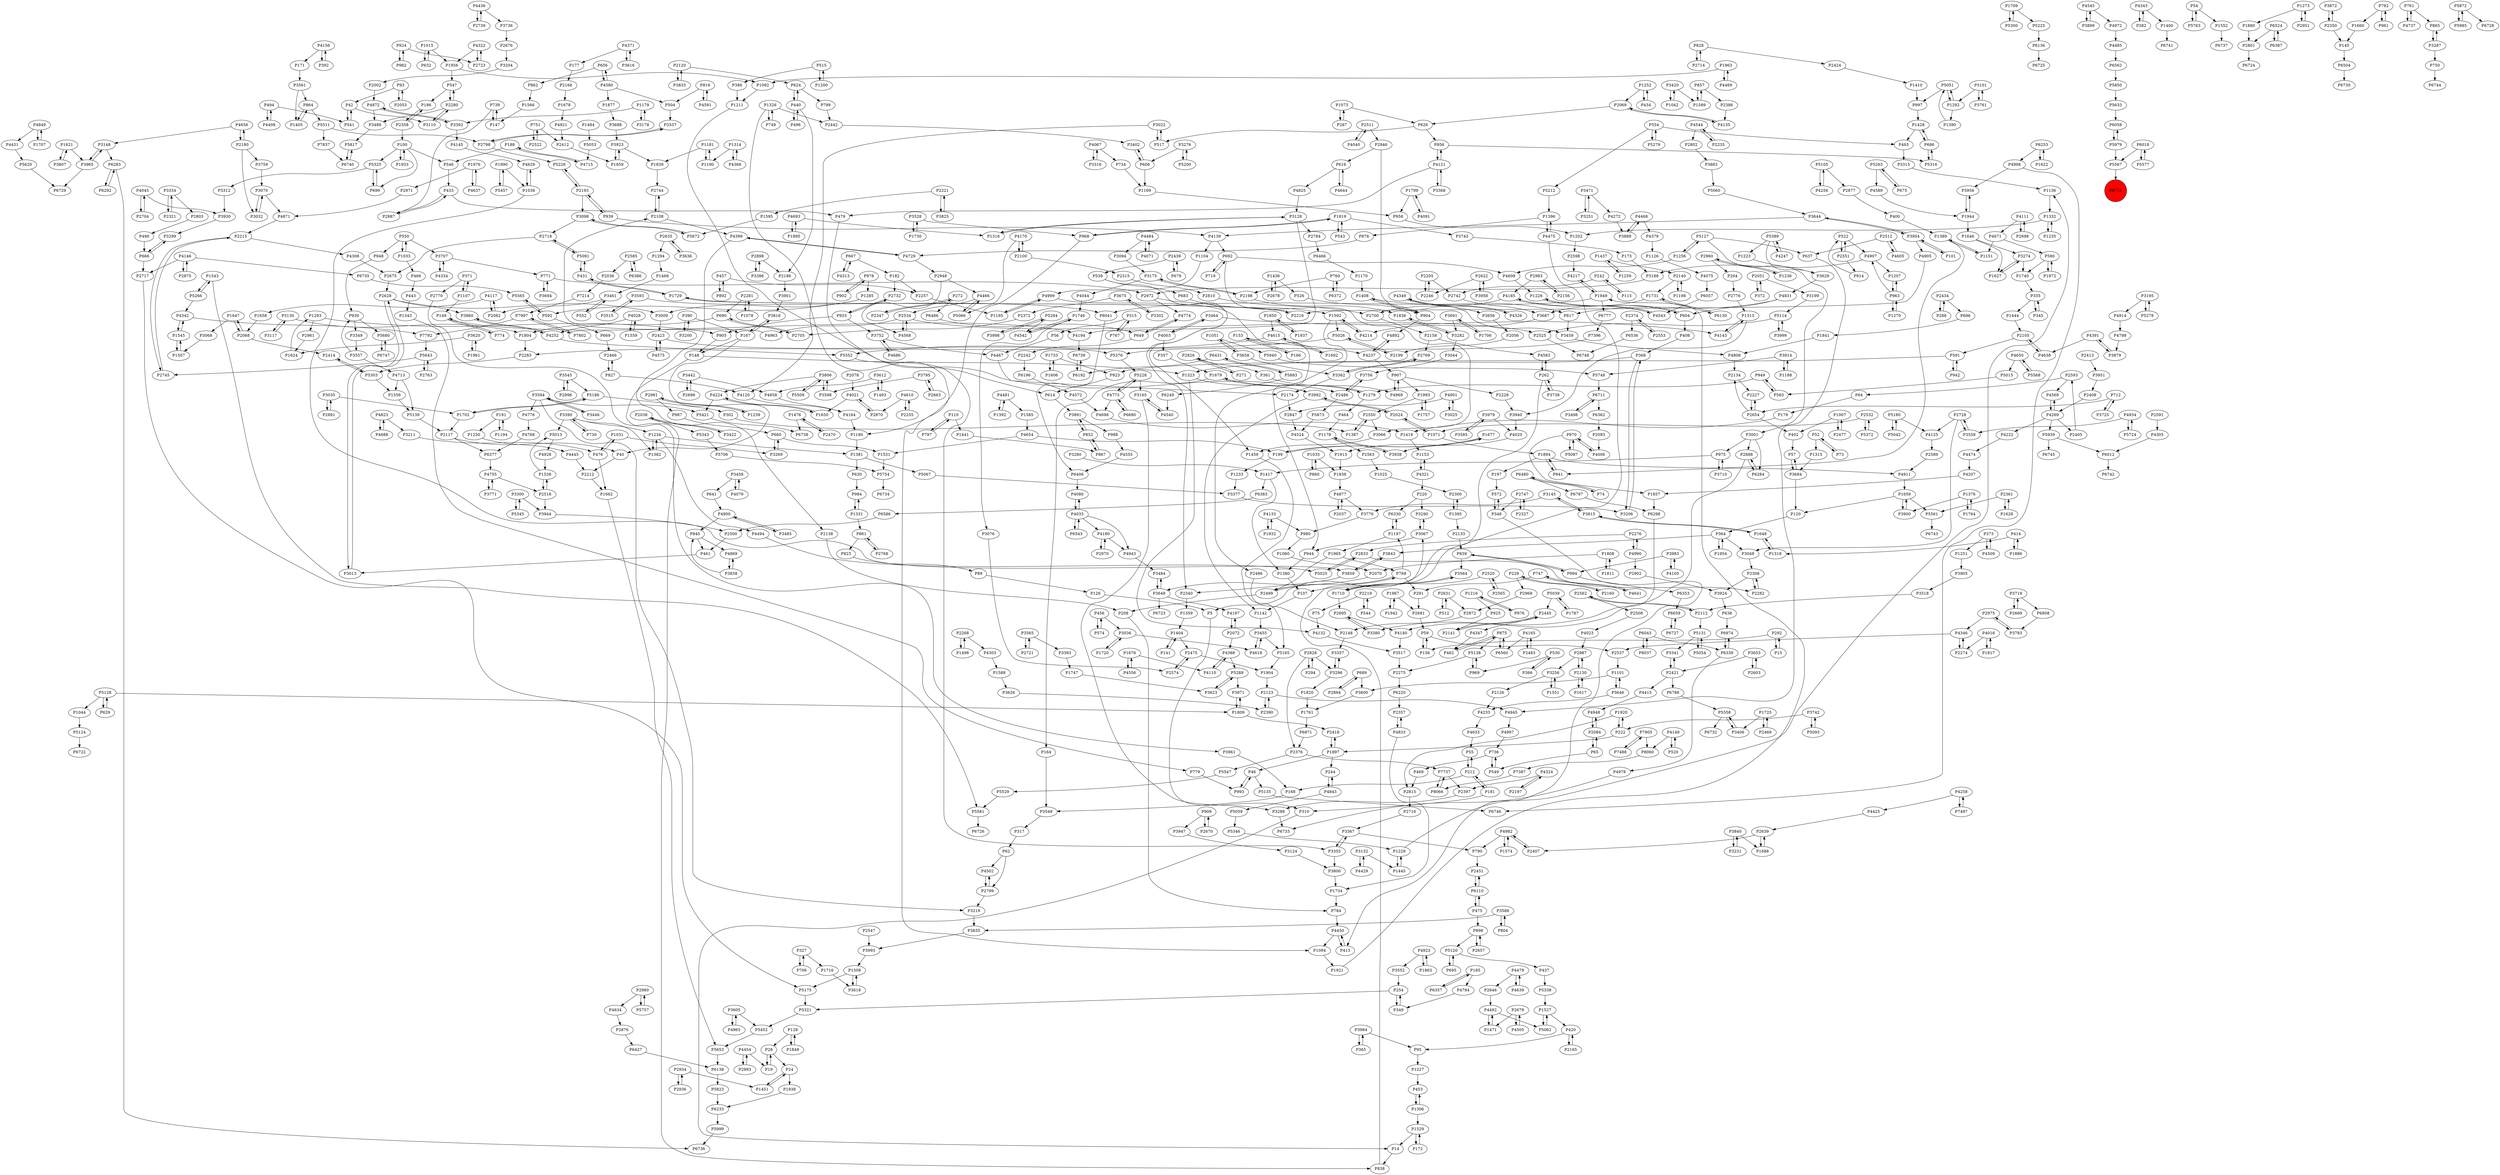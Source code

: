 digraph {
	P1428 -> P493
	P4445 -> P2212
	P2442 -> P3402
	P968 -> P1180
	P4877 -> P2037
	P2072 -> P4197
	P2358 -> P100
	P3761 -> P3101
	P1709 -> P5300
	P1007 -> P2477
	P4133 -> P1932
	P4143 -> P1313
	P3992 -> P2024
	P2961 -> P1624
	P3165 -> P3288
	P504 -> P3337
	P89 -> P126
	P3464 -> P4143
	P5568 -> P4650
	P1223 -> P3629
	P5053 -> P4715
	P5343 -> P5706
	P839 -> P994
	P1376 -> P1764
	P4033 -> P4180
	P4197 -> P2072
	P2002 -> P4872
	P1252 -> P434
	P14 -> P838
	P768 -> P1197
	P6562 -> P5850
	P4020 -> P1913
	P1436 -> P526
	P6233 -> P5999
	P6536 -> P6748
	P2728 -> P4125
	P3648 -> P4197
	P4140 -> P3517
	P4871 -> P2215
	P5062 -> P1527
	P4544 -> P2802
	P4222 -> P4474
	P2108 -> P4399
	P3302 -> P3675
	P1894 -> P197
	P335 -> P1444
	P1993 -> P1757
	P7905 -> P7488
	P3464 -> P4003
	P1731 -> P6130
	P1809 -> P2418
	P420 -> P2165
	P2993 -> P4454
	P5087 -> P970
	P1404 -> P141
	P4715 -> P188
	P4117 -> P1658
	P5135 -> P6746
	P1897 -> P2418
	P898 -> P2657
	P6298 -> P3380
	P3586 -> P804
	P1877 -> P3688
	P827 -> P2466
	P2551 -> P914
	P4431 -> P5620
	P2423 -> P5376
	P2888 -> P6284
	P1313 -> P4143
	P4755 -> P3771
	P1498 -> P2268
	P3274 -> P1627
	P4349 -> P4326
	P768 -> P2499
	P686 -> P5316
	P1710 -> P2695
	P327 -> P1716
	P5131 -> P5054
	P4650 -> P5568
	P4997 -> P736
	P3965 -> P6729
	P4637 -> P1976
	P4237 -> P907
	P4347 -> P462
	P4575 -> P2423
	P1622 -> P6253
	P1734 -> P784
	P1256 -> P4609
	P4849 -> P1707
	P3605 -> P4965
	P6283 -> P6736
	P220 -> P3290
	P4798 -> P3879
	P390 -> P167
	P2934 -> P1451
	P857 -> P2386
	P994 -> P839
	P592 -> P669
	P100 -> P1933
	P626 -> P956
	P2565 -> P2520
	P2038 -> P3422
	P4481 -> P1585
	P2268 -> P1498
	P2340 -> P1359
	P2280 -> P547
	P3442 -> P4858
	P4474 -> P4207
	P1259 -> P1437
	P4943 -> P3484
	P272 -> P6486
	P4524 -> P1913
	P3742 -> P5093
	P6586 -> P2500
	P949 -> P1279
	P583 -> P949
	P5567 -> P6721
	P167 -> P40
	P1007 -> P402
	P2445 -> P2141
	P1316 -> P3128
	P3312 -> P3930
	P630 -> P984
	P3455 -> P5165
	P6130 -> P1731
	P4569 -> P4269
	P1857 -> P6298
	P904 -> P1408
	P3688 -> P3923
	P4492 -> P1471
	P6727 -> P6659
	P3390 -> P5013
	P3251 -> P3471
	P574 -> P456
	P3101 -> P3761
	P1659 -> P3900
	P3938 -> P1178
	P2205 -> P2742
	P5558 -> P6732
	P541 -> P42
	P2551 -> P522
	P4634 -> P2876
	P4170 -> P2100
	P1234 -> P1382
	P4545 -> P3899
	P4224 -> P5421
	P302 -> P1387
	P930 -> P3349
	P6058 -> P5979
	P15 -> P292
	P4485 -> P6562
	P3984 -> P365
	P3124 -> P3800
	P4016 -> P2274
	P2123 -> P2390
	P469 -> P2815
	P1417 -> P1380
	P4149 -> P520
	P4149 -> P8060
	P5066 -> P4466
	P3393 -> P1747
	P3593 -> P3515
	P1382 -> P1234
	P6220 -> P2357
	P5059 -> P5346
	P3219 -> P3835
	P924 -> P982
	P5552 -> P3355
	P768 -> P291
	P1476 -> P2470
	P1405 -> P864
	P522 -> P4907
	P771 -> P2972
	P1292 -> P1390
	P580 -> P1972
	P2424 -> P1410
	P288 -> P2434
	P2282 -> P2308
	P712 -> P3725
	P390 -> P3200
	P7214 -> P7997
	P1107 -> P371
	P291 -> P2681
	P4388 -> P4110
	P3001 -> P6284
	P1617 -> P2130
	P2469 -> P1725
	P4755 -> P2518
	P1094 -> P1921
	P1390 -> P5051
	P3044 -> P3756
	P5105 -> P4256
	P3001 -> P2888
	P5015 -> P583
	P1178 -> P2563
	P4185 -> P2700
	P3586 -> P3835
	P4324 -> P2397
	P1559 -> P4028
	P624 -> P440
	P924 -> P2723
	P2747 -> P348
	P958 -> P1202
	P4572 -> P4698
	P2105 -> P591
	P2888 -> P4140
	P366 -> P530
	P191 -> P1250
	P2875 -> P4146
	P153 -> P166
	P4436 -> P2739
	P4346 -> P2537
	P3710 -> P975
	P4945 -> P4997
	P1895 -> P4693
	P909 -> P2670
	P2654 -> P2227
	P1476 -> P6738
	P6659 -> P6727
	P3035 -> P2891
	P3098 -> P2718
	P5883 -> P6249
	P695 -> P5120
	P2051 -> P3199
	P4892 -> P4237
	P1400 -> P6741
	P7997 -> P7792
	P1543 -> P5581
	P7837 -> P6740
	P1073 -> P287
	P3833 -> P2120
	P2876 -> P6427
	P3594 -> P4776
	P3471 -> P4272
	P616 -> P4825
	P2215 -> P4308
	P5 -> P310
	P3807 -> P1621
	P5175 -> P5321
	P4774 -> P649
	P3771 -> P4755
	P3840 -> P3231
	P2718 -> P2675
	P2130 -> P2987
	P2216 -> P1729
	P197 -> P572
	P1990 -> P1038
	P3256 -> P1551
	P3549 -> P317
	P414 -> P1886
	P2972 -> P1459
	P1015 -> P1956
	P4146 -> P2875
	P1949 -> P6041
	P7997 -> P7802
	P95 -> P1227
	P3859 -> P2340
	P6383 -> P6586
	P3965 -> P3148
	P5883 -> P6431
	P4391 -> P3879
	P1015 -> P632
	P1949 -> P6777
	P6192 -> P6739
	P2439 -> P679
	P1170 -> P1408
	P1035 -> P860
	P3653 -> P2421
	P1709 -> P5225
	P4877 -> P3776
	P3725 -> P712
	P892 -> P457
	P1595 -> P5672
	P1677 -> P199
	P3752 -> P4467
	P2308 -> P2282
	P2763 -> P5643
	P6427 -> P6138
	P28 -> P19
	P402 -> P57
	P3420 -> P1589
	P315 -> P56
	P1545 -> P4342
	P1226 -> P604
	P54 -> P5763
	P5321 -> P5452
	P4321 -> P220
	P4045 -> P2704
	P683 -> P1592
	P1408 -> P904
	P4091 -> P1799
	P6480 -> P74
	P790 -> P2451
	P4965 -> P3605
	P4823 -> P3211
	P3485 -> P4900
	P2744 -> P2108
	P2698 -> P4111
	P526 -> P904
	P494 -> P4408
	P7396 -> P5376
	P4823 -> P4688
	P1880 -> P2801
	P3743 -> P173
	P4773 -> P5228
	P5289 -> P3971
	P4303 -> P1588
	P3838 -> P4869
	P4326 -> P4349
	P6292 -> P6283
	P5200 -> P3276
	P970 -> P4006
	P546 -> P433
	P2174 -> P2847
	P878 -> P4729
	P4170 -> P5066
	P692 -> P719
	P686 -> P1428
	P3899 -> P4545
	P1624 -> P1293
	P948 -> P930
	P591 -> P942
	P4003 -> P357
	P6711 -> P3498
	P167 -> P3816
	P1313 -> P3940
	P4468 -> P3889
	P1538 -> P5013
	P1169 -> P958
	P4322 -> P1956
	P220 -> P6330
	P5565 -> P592
	P62 -> P4502
	P1408 -> P817
	P5165 -> P1904
	P1285 -> P3009
	P5325 -> P3312
	P2550 -> P3066
	P2716 -> P3367
	P40 -> P2212
	P1592 -> P5026
	P110 -> P797
	P5509 -> P3806
	P24 -> P1451
	P1799 -> P4091
	P2255 -> P4610
	P5093 -> P3742
	P3561 -> P864
	P2414 -> P5303
	P4023 -> P2987
	P5180 -> P4125
	P3368 -> P4121
	P1976 -> P4637
	P433 -> P479
	P6018 -> P5577
	P2585 -> P6386
	P2520 -> P1710
	P4121 -> P3368
	P4121 -> P956
	P1954 -> P364
	P6480 -> P6787
	P2439 -> P539
	P547 -> P186
	P1331 -> P984
	P73 -> P52
	P5091 -> P431
	P3392 -> P4145
	P3128 -> P2784
	P4006 -> P970
	P2407 -> P4982
	P2276 -> P2833
	P2321 -> P3334
	P272 -> P2347
	P3623 -> P5289
	P852 -> P867
	P3280 -> P1417
	P1179 -> P3178
	P1273 -> P2951
	P364 -> P3048
	P3924 -> P638
	P1606 -> P1733
	P4075 -> P6057
	P3296 -> P3357
	P2037 -> P4877
	P2483 -> P4165
	P3594 -> P3219
	P182 -> P2732
	P2180 -> P3759
	P3446 -> P3594
	P1417 -> P6383
	P1035 -> P1838
	P4901 -> P3025
	P3872 -> P2350
	P42 -> P541
	P6377 -> P4755
	P1343 -> P779
	P4346 -> P2274
	P1306 -> P453
	P2126 -> P4233
	P3148 -> P3965
	P145 -> P6504
	P3565 -> P3393
	P2140 -> P1731
	P624 -> P799
	P3646 -> P1101
	P4978 -> P6733
	P1507 -> P1545
	P6560 -> P875
	P2675 -> P2628
	P3859 -> P3843
	P6136 -> P6725
	P2165 -> P420
	P2315 -> P2810
	P262 -> P3738
	P1730 -> P3528
	P4469 -> P1963
	P1396 -> P878
	P2872 -> P2148
	P2562 -> P2508
	P6057 -> P4543
	P2357 -> P4833
	P861 -> P823
	P4540 -> P3165
	P4969 -> P907
	P4467 -> P2174
	P530 -> P969
	P2801 -> P6724
	P1648 -> P3815
	P2971 -> P4871
	P3132 -> P4429
	P2728 -> P3558
	P1256 -> P5127
	P3905 -> P3518
	P5680 -> P6747
	P816 -> P4591
	P368 -> P1323
	P5303 -> P1556
	P7905 -> P8060
	P2802 -> P3883
	P2696 -> P3442
	P6253 -> P1622
	P6680 -> P4773
	P2300 -> P1395
	P1702 -> P5186
	P1731 -> P3687
	P4436 -> P3736
	P1819 -> P3743
	P5706 -> P5754
	P2327 -> P2747
	P939 -> P2193
	P242 -> P2742
	P816 -> P504
	P3117 -> P3130
	P5042 -> P5180
	P4776 -> P4768
	P1747 -> P3623
	P616 -> P4644
	P3067 -> P944
	P3282 -> P1836
	P987 -> P660
	P2603 -> P3653
	P4105 -> P3983
	P2654 -> P2134
	P2718 -> P5091
	P3954 -> P101
	P5060 -> P3644
	P5284 -> P4542
	P6372 -> P760
	P1761 -> P6871
	P5823 -> P6233
	P4825 -> P3128
	P4391 -> P4638
	P4999 -> P1195
	P2212 -> P1662
	P3658 -> P3362
	P3900 -> P1659
	P2134 -> P2227
	P3719 -> P6808
	P2799 -> P4502
	P530 -> P366
	P2512 -> P4605
	P2980 -> P5757
	P4481 -> P1392
	P292 -> P15
	P988 -> P4555
	P3461 -> P552
	P1092 -> P1211
	P6777 -> P7396
	P1746 -> P4542
	P3646 -> P4233
	P799 -> P2442
	P1179 -> P3392
	P751 -> P2522
	P2894 -> P689
	P128 -> P28
	P656 -> P862
	P3036 -> P1720
	P1389 -> P1151
	P3616 -> P4371
	P4843 -> P5059
	P1692 -> P4615
	P1678 -> P4921
	P626 -> P517
	P2705 -> P690
	P1894 -> P941
	P4833 -> P1734
	P1961 -> P3620
	P739 -> P147
	P42 -> P3110
	P1235 -> P1332
	P1071 -> P2024
	P4923 -> P3552
	P4583 -> P262
	P6431 -> P5883
	P440 -> P496
	P4125 -> P2589
	P1437 -> P2140
	P554 -> P493
	P689 -> P3600
	P2423 -> P4575
	P5979 -> P6058
	P3951 -> P2408
	P1044 -> P5124
	P4556 -> P1676
	P4120 -> P4164
	P3545 -> P2996
	P1658 -> P2068
	P65 -> P549
	P3691 -> P1706
	P4773 -> P6680
	P4033 -> P4943
	P1956 -> P1092
	P862 -> P1566
	P1239 -> P2981
	P461 -> P3013
	P4610 -> P2255
	P364 -> P3843
	P3947 -> P3124
	P6504 -> P6730
	P5748 -> P6711
	P861 -> P2768
	P3094 -> P3175
	P208 -> P784
	P2563 -> P1025
	P1956 -> P547
	P2981 -> P1239
	P4509 -> P373
	P4484 -> P4071
	P2628 -> P3860
	P4693 -> P1316
	P2635 -> P3636
	P4544 -> P2235
	P191 -> P1194
	P5051 -> P997
	P2631 -> P512
	P52 -> P73
	P5529 -> P5581
	P3110 -> P2280
	P3684 -> P120
	P2798 -> P3337
	P5225 -> P6136
	P984 -> P1331
	P2828 -> P294
	P3961 -> P168
	P1468 -> P3461
	P413 -> P4450
	P349 -> P254
	P2975 -> P3783
	P365 -> P3984
	P5511 -> P2798
	P2180 -> P4656
	P4342 -> P7792
	P327 -> P706
	P3979 -> P3585
	P736 -> P549
	P1250 -> P4445
	P3175 -> P4044
	P2486 -> P5873
	P734 -> P1169
	P4713 -> P1556
	P3594 -> P3446
	P1897 -> P46
	P4568 -> P2534
	P3199 -> P5114
	P244 -> P4843
	P2158 -> P4583
	P2593 -> P64
	P4934 -> P3558
	P2739 -> P4436
	P3891 -> P988
	P2776 -> P1313
	P2574 -> P2475
	P4269 -> P4222
	P4639 -> P4479
	P774 -> P149
	P5091 -> P2718
	P930 -> P5680
	P515 -> P1200
	P5228 -> P4773
	P4269 -> P5939
	P907 -> P4969
	P904 -> P4892
	P2898 -> P3386
	P2140 -> P1198
	P2622 -> P3958
	P4591 -> P816
	P3274 -> P1740
	P4872 -> P3489
	P2350 -> P3872
	P4033 -> P4080
	P2193 -> P3098
	P6339 -> P4978
	P5105 -> P2877
	P171 -> P3561
	P3983 -> P994
	P4858 -> P4164
	P186 -> P2358
	P3707 -> P4334
	P1107 -> P149
	P1285 -> P592
	P2593 -> P4569
	P4132 -> P3517
	P3999 -> P5114
	P2072 -> P4388
	P550 -> P948
	P5724 -> P4934
	P4609 -> P1226
	P5114 -> P3999
	P3334 -> P2321
	P2591 -> P4305
	P1445 -> P1229
	P2635 -> P1294
	P2589 -> P4911
	P994 -> P6353
	P4224 -> P1650
	P1197 -> P1965
	P3940 -> P4020
	P1236 -> P2960
	P4067 -> P3316
	P942 -> P591
	P5643 -> P2763
	P4258 -> P4425
	P550 -> P1033
	P761 -> P4737
	P147 -> P739
	P1202 -> P2598
	P1679 -> P1279
	P3752 -> P4686
	P4040 -> P2511
	P3032 -> P3070
	P4688 -> P4823
	P3367 -> P3355
	P543 -> P1819
	P1920 -> P2815
	P2714 -> P828
	P164 -> P3549
	P2663 -> P3795
	P1729 -> P431
	P3618 -> P1508
	P4165 -> P6560
	P6043 -> P6339
	P1180 -> P1381
	P149 -> P774
	P2598 -> P4217
	P4972 -> P4485
	P2421 -> P3341
	P93 -> P42
	P1894 -> P4911
	P400 -> P1389
	P1294 -> P1468
	P1437 -> P1259
	P3984 -> P95
	P2987 -> P2130
	P3914 -> P5748
	P4194 -> P6739
	P3815 -> P1648
	P2268 -> P4303
	P1292 -> P5051
	P3334 -> P2803
	P4849 -> P4431
	P2386 -> P4135
	P7497 -> P4258
	P2470 -> P1476
	P5939 -> P6745
	P2500 -> P461
	P817 -> P3459
	P3653 -> P2603
	P100 -> P5325
	P3795 -> P2663
	P2372 -> P2705
	P1326 -> P749
	P4247 -> P5389
	P784 -> P4450
	P3406 -> P5558
	P4928 -> P1538
	P1538 -> P2518
	P6253 -> P4998
	P2197 -> P4324
	P476 -> P1031
	P3195 -> P4914
	P5620 -> P6729
	P3066 -> P1459
	P2193 -> P939
	P1543 -> P5266
	P6138 -> P5823
	P3128 -> P1316
	P522 -> P2551
	P1451 -> P24
	P3067 -> P3290
	P6466 -> P1170
	P1126 -> P4075
	P3269 -> P660
	P4111 -> P2698
	P2562 -> P2112
	P3489 -> P5817
	P5026 -> P2283
	P3458 -> P4079
	P3290 -> P3067
	P2960 -> P1236
	P1293 -> P905
	P2198 -> P3175
	P4545 -> P4972
	P2376 -> P5547
	P4654 -> P1531
	P1441 -> P867
	P315 -> P767
	P153 -> P4237
	P1104 -> P4999
	P978 -> P902
	P5979 -> P5567
	P1181 -> P1190
	P993 -> P46
	P3377 -> P3206
	P294 -> P2828
	P2405 -> P2593
	P3558 -> P2728
	P1716 -> P3618
	P5872 -> P5985
	P1033 -> P550
	P4305 -> P6012
	P2228 -> P3940
	P3956 -> P1944
	P4905 -> P2216
	P3025 -> P4901
	P2082 -> P4117
	P3687 -> P4214
	P2970 -> P4180
	P5051 -> P1292
	P4028 -> P4252
	P4494 -> P5025
	P2877 -> P400
	P4784 -> P349
	P2803 -> P490
	P1592 -> P2496
	P1323 -> P4132
	P494 -> P541
	P1592 -> P4214
	P3825 -> P2221
	P1101 -> P3646
	P5120 -> P695
	P949 -> P583
	P898 -> P5120
	P3296 -> P1820
	P3098 -> P5672
	P287 -> P1073
	P3795 -> P3598
	P2768 -> P861
	P3518 -> P2112
	P3299 -> P666
	P1585 -> P4654
	P222 -> P1897
	P3901 -> P3816
	P4808 -> P2134
	P1545 -> P1507
	P2308 -> P3924
	P4907 -> P3188
	P3675 -> P2372
	P2100 -> P2315
	P2670 -> P909
	P2723 -> P4322
	P5389 -> P3629
	P2242 -> P6196
	P4269 -> P2405
	P614 -> P3891
	P5139 -> P2117
	P3068 -> P1507
	P749 -> P1326
	P1841 -> P4808
	P6357 -> P185
	P2678 -> P1436
	P592 -> P5565
	P970 -> P1857
	P3132 -> P1445
	P6871 -> P2376
	P1151 -> P1389
	P865 -> P3287
	P262 -> P4583
	P2024 -> P3992
	P3009 -> P2423
	P699 -> P5325
	P2068 -> P1647
	P3552 -> P254
	P3648 -> P3484
	P2374 -> P2553
	P761 -> P865
	P1404 -> P2475
	P4901 -> P2847
	P120 -> P364
	P6711 -> P6362
	P4982 -> P790
	P4111 -> P4671
	P2695 -> P4140
	P606 -> P1169
	P2960 -> P204
	P2518 -> P3944
	P1944 -> P3956
	P6041 -> P6406
	P3357 -> P3296
	P212 -> P55
	P4479 -> P4639
	P4003 -> P3464
	P2520 -> P2565
	P115 -> P242
	P520 -> P4149
	P2518 -> P1538
	P56 -> P4467
	P3315 -> P1136
	P2870 -> P4021
	P166 -> P153
	P1967 -> P2681
	P1181 -> P1839
	P2639 -> P2407
	P606 -> P3402
	P4156 -> P171
	P679 -> P2439
	P3178 -> P1179
	P4729 -> P2948
	P1648 -> P1318
	P4233 -> P4633
	P2550 -> P1387
	P1820 -> P1761
	P5300 -> P1709
	P550 -> P3707
	P310 -> P14
	P747 -> P4641
	P204 -> P2776
	P2186 -> P3901
	P3993 -> P1508
	P1972 -> P580
	P5421 -> P6738
	P4146 -> P6735
	P969 -> P5138
	P2508 -> P4023
	P852 -> P3891
	P5672 -> P3098
	P5940 -> P5748
	P4914 -> P4798
	P75 -> P4132
	P1190 -> P1181
	P5873 -> P4524
	P1211 -> P2486
	P4067 -> P734
	P1921 -> P1949
	P168 -> P3549
	P2553 -> P2374
	P3188 -> P2972
	P1315 -> P3684
	P6196 -> P4572
	P2219 -> P544
	P667 -> P182
	P660 -> P1531
	P760 -> P2198
	P6110 -> P475
	P1234 -> P4494
	P2108 -> P2744
	P3282 -> P3044
	P172 -> P1529
	P554 -> P5279
	P3048 -> P2308
	P3195 -> P5278
	P2946 -> P3459
	P4408 -> P494
	P1646 -> P3274
	P604 -> P1226
	P357 -> P1679
	P4502 -> P2799
	P6524 -> P6387
	P3691 -> P3282
	P3620 -> P1624
	P3838 -> P840
	P840 -> P461
	P515 -> P386
	P2534 -> P4568
	P1574 -> P4982
	P4021 -> P1650
	P1804 -> P2283
	P1234 -> P1381
	P1746 -> P3076
	P2534 -> P4963
	P6110 -> P2451
	P2084 -> P65
	P4729 -> P4399
	P1033 -> P466
	P52 -> P1315
	P1660 -> P145
	P5289 -> P3623
	P2130 -> P1617
	P364 -> P1954
	P6330 -> P1197
	P2679 -> P4505
	P3422 -> P2038
	P3362 -> P2769
	P3883 -> P5060
	P2056 -> P2199
	P5128 -> P1044
	P1101 -> P3600
	P2227 -> P2654
	P440 -> P2186
	P3891 -> P852
	P408 -> P368
	P1937 -> P1850
	P199 -> P1677
	P1251 -> P3905
	P3564 -> P1710
	P875 -> P462
	P2221 -> P1595
	P6747 -> P5680
	P4121 -> P479
	P1551 -> P3256
	P3288 -> P6733
	P3022 -> P4120
	P1965 -> P768
	P1963 -> P4469
	P490 -> P666
	P8066 -> P7737
	P414 -> P1318
	P1153 -> P4321
	P982 -> P924
	P4117 -> P2082
	P2123 -> P4945
	P126 -> P5
	P2120 -> P624
	P4256 -> P5105
	P2198 -> P1836
	P74 -> P6480
	P914 -> P522
	P547 -> P2280
	P3130 -> P1804
	P179 -> P1419
	P2534 -> P2525
	P6524 -> P2801
	P3958 -> P2622
	P4214 -> P1592
	P1227 -> P453
	P1071 -> P1894
	P1707 -> P4849
	P1216 -> P925
	P4650 -> P5015
	P689 -> P2894
	P4693 -> P1895
	P907 -> P1993
	P580 -> P1740
	P59 -> P2537
	P860 -> P1035
	P371 -> P2770
	P5026 -> P2199
	P2105 -> P4638
	P1904 -> P2123
	P496 -> P440
	P2798 -> P5226
	P649 -> P2242
	P3923 -> P1839
	P975 -> P1417
	P909 -> P3947
	P3341 -> P2421
	P823 -> P89
	P3013 -> P2628
	P792 -> P1660
	P4644 -> P616
	P101 -> P3954
	P5278 -> P3195
	P453 -> P1306
	P1396 -> P4475
	P2828 -> P2376
	P2274 -> P4346
	P2445 -> P4347
	P857 -> P1589
	P2975 -> P4346
	P660 -> P3269
	P3889 -> P4468
	P2769 -> P3362
	P6018 -> P5567
	P4139 -> P692
	P1527 -> P5062
	P4145 -> P4629
	P7387 -> P8066
	P4638 -> P2105
	P1419 -> P1153
	P1740 -> P335
	P2486 -> P3756
	P5372 -> P2532
	P1849 -> P128
	P5939 -> P6012
	P2408 -> P4269
	P4454 -> P2993
	P3528 -> P1730
	P4656 -> P3148
	P5653 -> P6138
	P3515 -> P3593
	P3148 -> P6283
	P4831 -> P817
	P5316 -> P686
	P2376 -> P7737
	P110 -> P1441
	P1676 -> P4110
	P4963 -> P2108
	P3355 -> P3367
	P2466 -> P827
	P4371 -> P177
	P2639 -> P1688
	P1195 -> P4999
	P1527 -> P420
	P902 -> P978
	P3600 -> P1761
	P2412 -> P1859
	P2156 -> P2983
	P1932 -> P4133
	P667 -> P4313
	P2024 -> P1071
	P3256 -> P2126
	P1025 -> P2300
	P4080 -> P4033
	P6735 -> P5565
	P4313 -> P667
	P4146 -> P2717
	P1178 -> P3938
	P3128 -> P4194
	P3719 -> P2669
	P4399 -> P2138
	P2810 -> P2700
	P1886 -> P414
	P6788 -> P5558
	P456 -> P574
	P1566 -> P147
	P6386 -> P2585
	P440 -> P624
	P1293 -> P2961
	P730 -> P3390
	P1136 -> P1332
	P963 -> P4907
	P177 -> P2166
	P3612 -> P1493
	P475 -> P898
	P692 -> P4609
	P5389 -> P1223
	P956 -> P5316
	P4133 -> P980
	P382 -> P4343
	P5186 -> P302
	P8060 -> P7387
	P4342 -> P1545
	P8037 -> P6043
	P1725 -> P3406
	P5228 -> P3165
	P3684 -> P57
	P3200 -> P390
	P371 -> P1107
	P4990 -> P2276
	P1436 -> P2678
	P4872 -> P3392
	P4207 -> P1857
	P2215 -> P2745
	P348 -> P572
	P2826 -> P361
	P3076 -> P2574
	P1207 -> P963
	P475 -> P6110
	P2631 -> P2872
	P3979 -> P4020
	P939 -> P4139
	P6043 -> P8037
	P3815 -> P3145
	P3498 -> P6711
	P3594 -> P5421
	P3944 -> P2500
	P457 -> P892
	P4165 -> P2483
	P2646 -> P4492
	P4272 -> P3889
	P2987 -> P3256
	P1395 -> P2133
	P4686 -> P3752
	P760 -> P6372
	P1060 -> P2070
	P457 -> P2257
	P2100 -> P4170
	P3145 -> P3776
	P2704 -> P4045
	P1051 -> P5940
	P2833 -> P2282
	P348 -> P413
	P1318 -> P1648
	P1229 -> P1445
	P2669 -> P3719
	P1729 -> P2216
	P188 -> P546
	P4258 -> P7497
	P4454 -> P19
	P1799 -> P958
	P4164 -> P1180
	P3971 -> P1809
	P1710 -> P3564
	P3392 -> P4872
	P1252 -> P2069
	P1993 -> P2550
	P1038 -> P4629
	P2833 -> P5025
	P2281 -> P1078
	P5131 -> P3341
	P2276 -> P4990
	P6543 -> P4033
	P1556 -> P5139
	P1381 -> P630
	P2361 -> P1628
	P3035 -> P1702
	P5279 -> P554
	P804 -> P3586
	P4252 -> P3860
	P666 -> P2717
	P188 -> P4715
	P1787 -> P5039
	P706 -> P327
	P2148 -> P3357
	P5138 -> P2275
	P1859 -> P3923
	P933 -> P2732
	P4900 -> P840
	P4998 -> P3956
	P2887 -> P433
	P1326 -> P1094
	P2728 -> P3048
	P638 -> P6974
	P368 -> P3206
	P373 -> P1251
	P2676 -> P3204
	P3557 -> P4713
	P554 -> P5212
	P6406 -> P4080
	P2742 -> P3687
	P4589 -> P1944
	P2280 -> P3489
	P1942 -> P1967
	P4921 -> P2412
	P4016 -> P1817
	P4629 -> P1038
	P2280 -> P3110
	P2951 -> P1273
	P2397 -> P3288
	P1552 -> P6737
	P199 -> P1233
	P4021 -> P2870
	P5338 -> P1527
	P2496 -> P2148
	P2537 -> P1101
	P944 -> P1380
	P59 -> P156
	P978 -> P1285
	P1197 -> P6330
	P3675 -> P3302
	P3636 -> P2635
	P4071 -> P4484
	P4610 -> P2870
	P2221 -> P3825
	P3459 -> P4808
	P2084 -> P4948
	P3658 -> P1051
	P3471 -> P3251
	P2350 -> P145
	P2117 -> P6377
	P3835 -> P3993
	P5114 -> P2525
	P2948 -> P4466
	P2180 -> P3032
	P544 -> P2219
	P3742 -> P222
	P4907 -> P1207
	P372 -> P2051
	P5263 -> P4589
	P1194 -> P191
	P5561 -> P6743
	P3694 -> P771
	P3561 -> P1405
	P1650 -> P4224
	P1725 -> P2469
	P254 -> P349
	P1216 -> P976
	P464 -> P1178
	P2138 -> P208
	P2983 -> P2156
	P19 -> P28
	P4948 -> P2084
	P2972 -> P4774
	P2499 -> P208
	P433 -> P2887
	P2717 -> P5175
	P6808 -> P3783
	P7802 -> P7997
	P3402 -> P606
	P2679 -> P1471
	P1808 -> P2070
	P1380 -> P107
	P1976 -> P2971
	P3276 -> P606
	P690 -> P2705
	P1662 -> P5653
	P4466 -> P2534
	P1679 -> P164
	P1811 -> P1808
	P1314 -> P4368
	P3367 -> P790
	P1323 -> P3992
	P1270 -> P963
	P4671 -> P1151
	P373 -> P4509
	P5263 -> P675
	P2112 -> P2562
	P1392 -> P4481
	P4505 -> P2679
	P6431 -> P6192
	P3380 -> P2695
	P2051 -> P372
	P1819 -> P543
	P1588 -> P3626
	P173 -> P3188
	P5985 -> P5872
	P149 -> P4194
	P3629 -> P4831
	P4180 -> P2970
	P968 -> P1819
	P2934 -> P2936
	P7792 -> P5643
	P7488 -> P7905
	P479 -> P614
	P3355 -> P3800
	P3484 -> P3648
	P3930 -> P3299
	P3738 -> P262
	P5577 -> P6018
	P345 -> P335
	P2347 -> P272
	P2275 -> P6220
	P3626 -> P2390
	P4450 -> P1094
	P1990 -> P5457
	P1702 -> P2117
	P980 -> P1060
	P2980 -> P4634
	P3455 -> P4618
	P976 -> P1216
	P2654 -> P402
	P2770 -> P3961
	P3759 -> P3070
	P637 -> P4945
	P4618 -> P3455
	P431 -> P5091
	P1659 -> P5561
	P779 -> P993
	P517 -> P3022
	P1389 -> P941
	P2585 -> P2036
	P1038 -> P3859
	P262 -> P5
	P2160 -> P229
	P3656 -> P2056
	P2257 -> P1195
	P4656 -> P2180
	P1508 -> P3618
	P1078 -> P2281
	P875 -> P5138
	P1529 -> P14
	P4475 -> P1396
	P55 -> P212
	P1621 -> P3807
	P5547 -> P5529
	P222 -> P1920
	P3316 -> P4067
	P3840 -> P1688
	P93 -> P2053
	P3843 -> P3859
	P632 -> P1015
	P549 -> P736
	P2732 -> P933
	P456 -> P3036
	P181 -> P310
	P3860 -> P4252
	P4615 -> P5552
	P591 -> P923
	P1863 -> P4923
	P2036 -> P7214
	P2451 -> P6110
	P5325 -> P699
	P5558 -> P3406
	P1850 -> P4615
	P666 -> P3299
	P3517 -> P2275
	P5127 -> P637
	P4654 -> P199
	P864 -> P5511
	P4033 -> P6543
	P3783 -> P2975
	P907 -> P2228
	P2981 -> P987
	P181 -> P212
	P167 -> P148
	P3442 -> P2696
	P5763 -> P54
	P828 -> P2424
	P2828 -> P3296
	P242 -> P115
	P4399 -> P4729
	P2141 -> P2445
	P1031 -> P476
	P2747 -> P2327
	P1676 -> P4556
	P4492 -> P5062
	P4773 -> P4698
	P2700 -> P2158
	P4999 -> P944
	P1628 -> P2361
	P5128 -> P1809
	P5581 -> P6726
	P905 -> P148
	P4349 -> P3656
	P5376 -> P5228
	P3206 -> P368
	P2477 -> P1007
	P970 -> P5087
	P1938 -> P6233
	P1647 -> P3068
	P5039 -> P1787
	P493 -> P3315
	P5643 -> P2745
	P4990 -> P2902
	P4237 -> P4892
	P1200 -> P515
	P2695 -> P3380
	P1410 -> P997
	P2070 -> P3648
	P4371 -> P3616
	P2219 -> P75
	P3776 -> P980
	P712 -> P2654
	P2902 -> P3924
	P229 -> P2968
	P3276 -> P5200
	P2681 -> P59
	P3620 -> P1961
	P827 -> P4120
	P696 -> P1841
	P5266 -> P1543
	P2532 -> P5372
	P3914 -> P1188
	P4217 -> P1949
	P1493 -> P3612
	P5120 -> P437
	P431 -> P1729
	P1897 -> P244
	P335 -> P345
	P2499 -> P768
	P4737 -> P761
	P5757 -> P2980
	P128 -> P1849
	P1706 -> P3691
	P1188 -> P3914
	P875 -> P6560
	P6362 -> P2093
	P3644 -> P3954
	P3598 -> P3806
	P1808 -> P1811
	P2390 -> P2123
	P6284 -> P2888
	P2511 -> P4040
	P62 -> P2799
	P3923 -> P1859
	P867 -> P852
	P736 -> P469
	P5180 -> P5042
	P961 -> P792
	P4269 -> P4569
	P4475 -> P107
	P2038 -> P5343
	P975 -> P3710
	P2968 -> P2872
	P6974 -> P6339
	P3130 -> P3117
	P1042 -> P3420
	P3557 -> P930
	P1757 -> P1993
	P437 -> P5338
	P5039 -> P2445
	P5226 -> P2193
	P1764 -> P1376
	P2525 -> P6748
	P4641 -> P747
	P4698 -> P1419
	P2826 -> P271
	P3337 -> P2798
	P2799 -> P3219
	P1331 -> P861
	P4833 -> P2357
	P1332 -> P1235
	P5266 -> P4342
	P3165 -> P4540
	P4079 -> P3458
	P4045 -> P3930
	P3593 -> P6041
	P5025 -> P2833
	P792 -> P961
	P1836 -> P3282
	P3998 -> P5284
	P1963 -> P1092
	P767 -> P315
	P1051 -> P3658
	P1944 -> P1646
	P2948 -> P4568
	P1381 -> P5067
	P185 -> P6357
	P4466 -> P5066
	P3175 -> P2198
	P24 -> P1938
	P1933 -> P100
	P3800 -> P1734
	P1733 -> P923
	P2205 -> P2246
	P5067 -> P3377
	P3420 -> P1042
	P4831 -> P604
	P3458 -> P641
	P4843 -> P244
	P156 -> P59
	P2069 -> P626
	P2946 -> P616
	P5754 -> P6734
	P2374 -> P6536
	P649 -> P4774
	P2622 -> P2246
	P4388 -> P5289
	P1627 -> P3274
	P6283 -> P6292
	P3585 -> P3979
	P1332 -> P1202
	P1326 -> P2442
	P2898 -> P2186
	P5284 -> P3998
	P669 -> P2466
	P271 -> P2826
	P1688 -> P2639
	P4110 -> P4388
	P2120 -> P3833
	P6012 -> P6742
	P1817 -> P4016
	P1428 -> P686
	P3036 -> P4618
	P840 -> P4869
	P4185 -> P4543
	P4605 -> P2512
	P1733 -> P1606
	P2413 -> P3951
	P1659 -> P120
	P5850 -> P5633
	P229 -> P2160
	P1965 -> P2499
	P4139 -> P1104
	P2936 -> P2934
	P3287 -> P865
	P2358 -> P186
	P4321 -> P1153
	P797 -> P110
	P5999 -> P6736
	P57 -> P3684
	P3992 -> P1142
	P1589 -> P857
	P3612 -> P4858
	P771 -> P3694
	P392 -> P4156
	P2246 -> P2205
	P4135 -> P2069
	P1529 -> P172
	P254 -> P5321
	P1484 -> P5053
	P1459 -> P5165
	P462 -> P875
	P5817 -> P6740
	P839 -> P3564
	P6486 -> P649
	P6740 -> P5817
	P1819 -> P968
	P1920 -> P222
	P4252 -> P5552
	P6387 -> P6524
	P4869 -> P3838
	P46 -> P5135
	P5511 -> P7837
	P3386 -> P2898
	P100 -> P699
	P2532 -> P1071
	P552 -> P3461
	P512 -> P2631
	P3816 -> P167
	P997 -> P1428
	P5127 -> P3001
	P107 -> P1142
	P2283 -> P5303
	P7737 -> P8066
	P420 -> P95
	P572 -> P348
	P3954 -> P3644
	P1142 -> P3455
	P6739 -> P6192
	P4343 -> P1400
	P923 -> P614
	P4543 -> P4185
	P1508 -> P5175
	P3001 -> P975
	P3736 -> P2676
	P3390 -> P730
	P3211 -> P476
	P1314 -> P1190
	P4934 -> P5724
	P3879 -> P4391
	P838 -> P3067
	P292 -> P156
	P963 -> P1207
	P4429 -> P3132
	P4180 -> P4943
	P2511 -> P2946
	P2199 -> P5026
	P4479 -> P2646
	P3362 -> P2174
	P5346 -> P1229
	P100 -> P546
	P4334 -> P3707
	P1838 -> P4877
	P386 -> P1211
	P3545 -> P5186
	P65 -> P2084
	P2434 -> P696
	P2053 -> P93
	P1031 -> P3269
	P4633 -> P55
	P2745 -> P2215
	P4542 -> P1746
	P4415 -> P4948
	P434 -> P1252
	P5013 -> P4928
	P2421 -> P6788
	P3145 -> P3815
	P5127 -> P1256
	P5633 -> P6058
	P5212 -> P1396
	P864 -> P1405
	P28 -> P24
	P148 -> P1323
	P46 -> P993
	P4911 -> P1659
	P3101 -> P1292
	P5389 -> P4247
	P4982 -> P1574
	P3565 -> P2721
	P2628 -> P3013
	P690 -> P1804
	P2996 -> P3545
	P2983 -> P4185
	P4580 -> P656
	P2475 -> P2574
	P629 -> P5128
	P4468 -> P4379
	P3954 -> P4905
	P1949 -> P4217
	P1677 -> P3938
	P4484 -> P3094
	P3528 -> P968
	P3390 -> P1382
	P361 -> P4969
	P1198 -> P2140
	P2166 -> P1678
	P4982 -> P2407
	P4580 -> P504
	P3806 -> P4224
	P1621 -> P3965
	P1306 -> P1529
	P5303 -> P2414
	P7737 -> P2397
	P5186 -> P1702
	P4768 -> P6377
	P2117 -> P40
	P4450 -> P413
	P5457 -> P1990
	P2158 -> P2769
	P5124 -> P6722
	P1387 -> P2550
	P3707 -> P771
	P3204 -> P2002
	P1395 -> P2300
	P2547 -> P3993
	P4322 -> P2723
	P3983 -> P4105
	P656 -> P4580
	P751 -> P2412
	P443 -> P1343
	P4156 -> P392
	P1646 -> P1627
	P4324 -> P2197
	P1229 -> P1136
	P3287 -> P750
	P4379 -> P1126
	P4580 -> P1877
	P2847 -> P4524
	P1359 -> P1404
	P1279 -> P464
	P3756 -> P2486
	P6249 -> P4540
	P3300 -> P5345
	P692 -> P3066
	P4368 -> P1314
	P4900 -> P3485
	P5345 -> P3300
	P4998 -> P6746
	P148 -> P838
	P3022 -> P517
	P212 -> P181
	P4615 -> P1692
	P2068 -> P2414
	P2421 -> P4415
	P6353 -> P6659
	P2078 -> P4021
	P54 -> P1552
	P3644 -> P4139
	P539 -> P683
	P185 -> P4784
	P2069 -> P4135
	P1233 -> P3377
	P675 -> P5263
	P3349 -> P3557
	P2522 -> P751
	P4923 -> P1863
	P963 -> P1270
	P317 -> P62
	P476 -> P1662
	P2721 -> P3565
	P2657 -> P898
	P2475 -> P1904
	P3461 -> P2082
	P466 -> P443
	P4425 -> P2639
	P1279 -> P1679
	P2418 -> P1897
	P750 -> P6744
	P4555 -> P6406
	P182 -> P2257
	P1273 -> P1880
	P2193 -> P5226
	P2784 -> P6466
	P739 -> P2887
	P4671 -> P580
	P2112 -> P5131
	P747 -> P291
	P2093 -> P4006
	P1647 -> P2068
	P5872 -> P6728
	P64 -> P179
	P3070 -> P3032
	P3231 -> P3840
	P1720 -> P3036
	P933 -> P905
	P6339 -> P6974
	P2815 -> P2716
	P1839 -> P2744
	P1471 -> P4492
	P3390 -> P1234
	P4028 -> P1559
	P6787 -> P6298
	P4044 -> P1746
	P719 -> P692
	P3605 -> P5452
	P5128 -> P629
	P2434 -> P288
	P925 -> P2141
	P3648 -> P6723
	P4343 -> P382
	P828 -> P2714
	P2235 -> P4544
	P4713 -> P5139
	P3806 -> P5509
	P2512 -> P637
	P1850 -> P1937
	P2361 -> P5561
	P3070 -> P4871
	P212 -> P168
	P5138 -> P969
	P933 -> P3752
	P5054 -> P5131
	P956 -> P4121
	P2133 -> P839
	P604 -> P408
	P2891 -> P3035
	P1444 -> P2105
	P1809 -> P3971
	P3806 -> P3598
	P1531 -> P5754
	P641 -> P4900
	P1376 -> P3900
	P2281 -> P690
	P1967 -> P1942
	P941 -> P1894
	P1073 -> P626
	P539 -> P2340
	P5452 -> P5653
	P2628 -> P3009
	P4308 -> P2675
	P3300 -> P3944
	P1913 -> P1838
	P141 -> P1404
	P6721 [shape=circle]
	P6721 [style=filled]
	P6721 [fillcolor=red]
}
